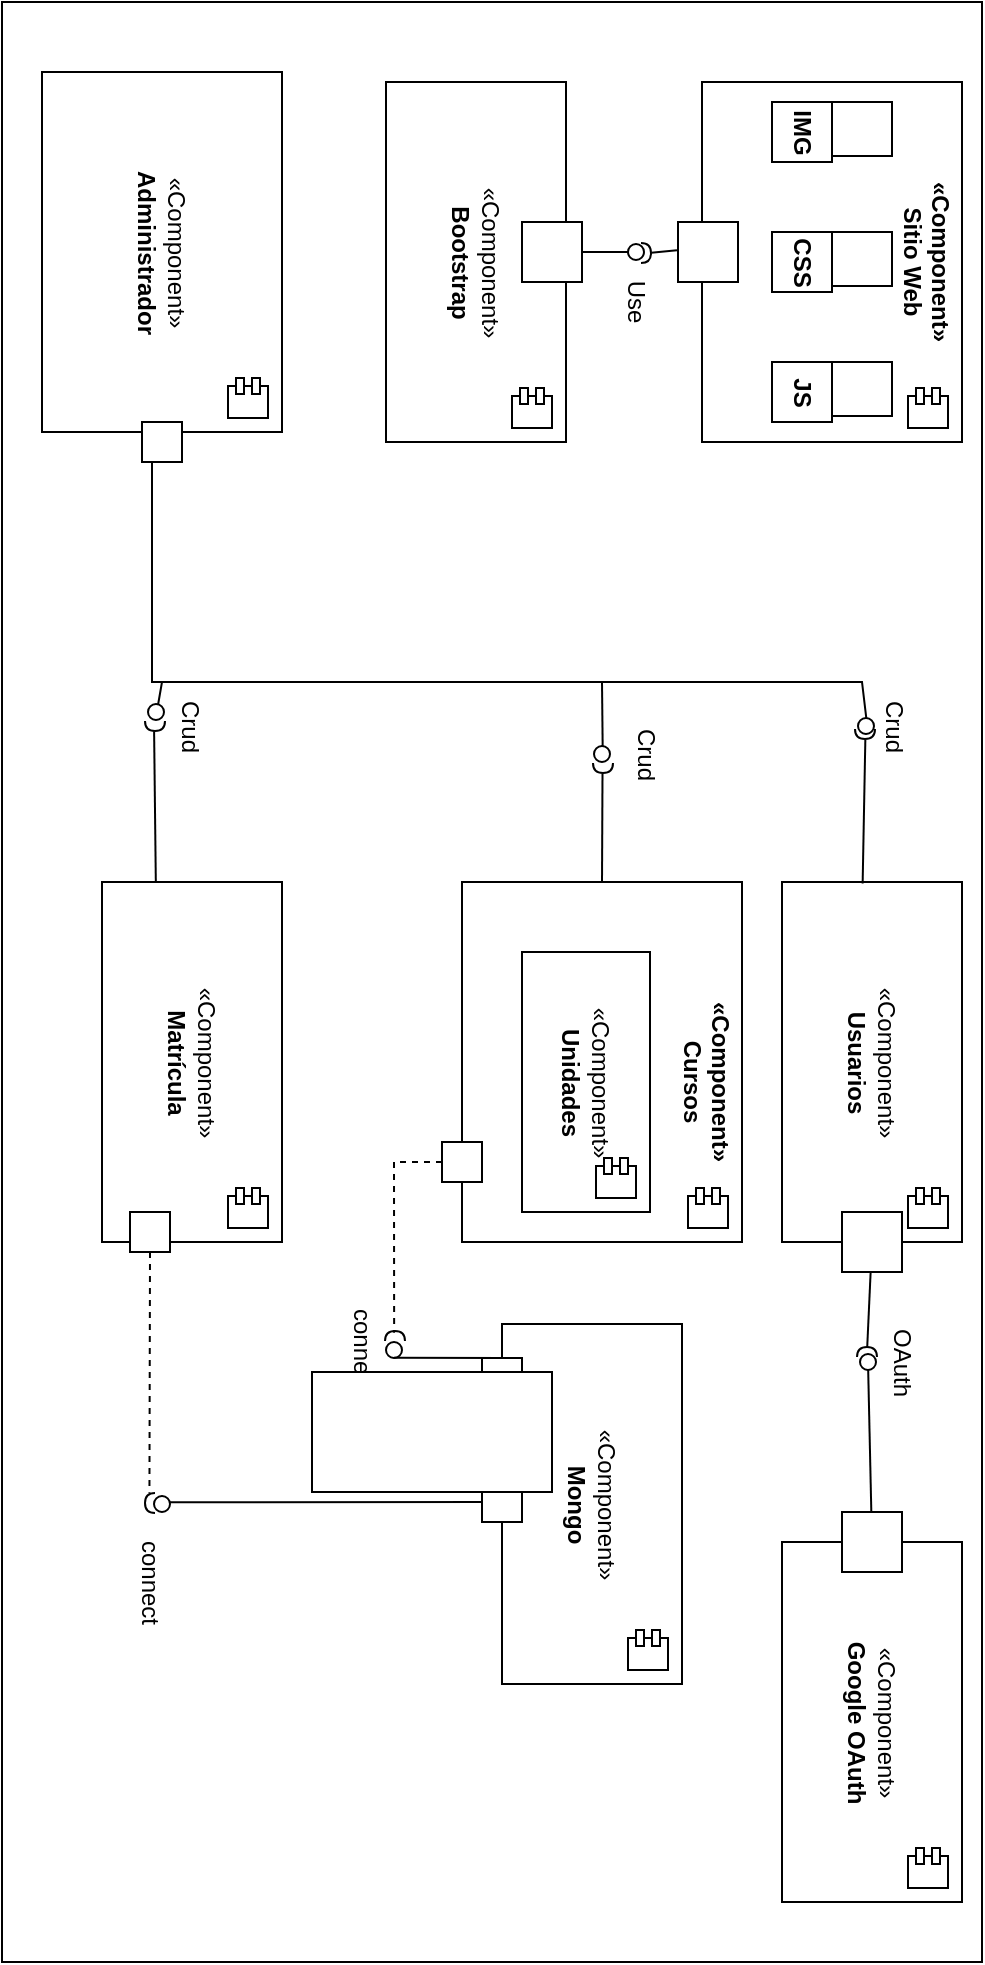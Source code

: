 <mxfile version="16.6.3" type="github">
  <diagram id="pwz0JC942aw1yv_xoSKJ" name="Page-1">
    <mxGraphModel dx="2031" dy="1189" grid="1" gridSize="10" guides="1" tooltips="1" connect="1" arrows="1" fold="1" page="1" pageScale="1" pageWidth="827" pageHeight="1169" math="0" shadow="0">
      <root>
        <mxCell id="0" />
        <mxCell id="1" parent="0" />
        <mxCell id="fkSn7j7sHyEuHpr40nKb-25" value="" style="rounded=0;whiteSpace=wrap;html=1;rotation=90;" vertex="1" parent="1">
          <mxGeometry x="-50" y="350" width="980" height="490" as="geometry" />
        </mxCell>
        <mxCell id="EURwnSzUpGYA48WqyLTf-1" value="" style="html=1;dropTarget=0;rotation=90;" parent="1" vertex="1">
          <mxGeometry x="520" y="170" width="180" height="130" as="geometry" />
        </mxCell>
        <mxCell id="EURwnSzUpGYA48WqyLTf-2" value="" style="shape=module;jettyWidth=8;jettyHeight=4;rotation=90;" parent="EURwnSzUpGYA48WqyLTf-1" vertex="1">
          <mxGeometry x="1" width="20" height="20" relative="1" as="geometry">
            <mxPoint x="-27" y="7" as="offset" />
          </mxGeometry>
        </mxCell>
        <mxCell id="EURwnSzUpGYA48WqyLTf-3" value="«Component»&lt;br&gt;&lt;b&gt;Usuarios&lt;/b&gt;" style="html=1;dropTarget=0;rotation=90;" parent="1" vertex="1">
          <mxGeometry x="540" y="590" width="180" height="90" as="geometry" />
        </mxCell>
        <mxCell id="EURwnSzUpGYA48WqyLTf-4" value="" style="shape=module;jettyWidth=8;jettyHeight=4;rotation=90;" parent="EURwnSzUpGYA48WqyLTf-3" vertex="1">
          <mxGeometry x="1" width="20" height="20" relative="1" as="geometry">
            <mxPoint x="-27" y="7" as="offset" />
          </mxGeometry>
        </mxCell>
        <mxCell id="EURwnSzUpGYA48WqyLTf-5" value="" style="html=1;dropTarget=0;rotation=90;" parent="1" vertex="1">
          <mxGeometry x="405" y="565" width="180" height="140" as="geometry" />
        </mxCell>
        <mxCell id="EURwnSzUpGYA48WqyLTf-6" value="" style="shape=module;jettyWidth=8;jettyHeight=4;rotation=90;" parent="EURwnSzUpGYA48WqyLTf-5" vertex="1">
          <mxGeometry x="1" width="20" height="20" relative="1" as="geometry">
            <mxPoint x="-27" y="7" as="offset" />
          </mxGeometry>
        </mxCell>
        <mxCell id="EURwnSzUpGYA48WqyLTf-14" value="" style="ellipse;html=1;fontSize=11;align=center;fillColor=none;points=[];aspect=fixed;resizable=0;verticalAlign=bottom;labelPosition=center;verticalLabelPosition=top;flipH=1;rotation=90;" parent="1" vertex="1">
          <mxGeometry x="624" y="781" width="8" height="8" as="geometry" />
        </mxCell>
        <mxCell id="EURwnSzUpGYA48WqyLTf-16" value="OAuth" style="text;html=1;align=center;verticalAlign=middle;resizable=0;points=[];autosize=1;strokeColor=none;fillColor=none;rotation=90;" parent="1" vertex="1">
          <mxGeometry x="620" y="775" width="50" height="20" as="geometry" />
        </mxCell>
        <mxCell id="EURwnSzUpGYA48WqyLTf-25" value="«Component»&lt;br&gt;&lt;b&gt;Matrícula&lt;/b&gt;" style="html=1;dropTarget=0;rotation=90;" parent="1" vertex="1">
          <mxGeometry x="200" y="590" width="180" height="90" as="geometry" />
        </mxCell>
        <mxCell id="EURwnSzUpGYA48WqyLTf-26" value="" style="shape=module;jettyWidth=8;jettyHeight=4;rotation=90;" parent="EURwnSzUpGYA48WqyLTf-25" vertex="1">
          <mxGeometry x="1" width="20" height="20" relative="1" as="geometry">
            <mxPoint x="-27" y="7" as="offset" />
          </mxGeometry>
        </mxCell>
        <mxCell id="C9Q3XTzdTyIVGIK0IBnI-1" value="«Component»&lt;br&gt;&lt;b&gt;Bootstrap&lt;/b&gt;" style="html=1;dropTarget=0;rotation=90;" parent="1" vertex="1">
          <mxGeometry x="342" y="190" width="180" height="90" as="geometry" />
        </mxCell>
        <mxCell id="C9Q3XTzdTyIVGIK0IBnI-2" value="" style="shape=module;jettyWidth=8;jettyHeight=4;rotation=90;" parent="C9Q3XTzdTyIVGIK0IBnI-1" vertex="1">
          <mxGeometry x="1" width="20" height="20" relative="1" as="geometry">
            <mxPoint x="-27" y="7" as="offset" />
          </mxGeometry>
        </mxCell>
        <mxCell id="C9Q3XTzdTyIVGIK0IBnI-3" value="«Component»&lt;br&gt;&lt;b&gt;Mongo&lt;/b&gt;" style="html=1;dropTarget=0;rotation=90;" parent="1" vertex="1">
          <mxGeometry x="400" y="811" width="180" height="90" as="geometry" />
        </mxCell>
        <mxCell id="C9Q3XTzdTyIVGIK0IBnI-4" value="" style="shape=module;jettyWidth=8;jettyHeight=4;rotation=90;" parent="C9Q3XTzdTyIVGIK0IBnI-3" vertex="1">
          <mxGeometry x="1" width="20" height="20" relative="1" as="geometry">
            <mxPoint x="-27" y="7" as="offset" />
          </mxGeometry>
        </mxCell>
        <mxCell id="C9Q3XTzdTyIVGIK0IBnI-11" value="" style="html=1;rounded=0;rotation=90;" parent="1" vertex="1">
          <mxGeometry x="259" y="710" width="20" height="20" as="geometry" />
        </mxCell>
        <mxCell id="C9Q3XTzdTyIVGIK0IBnI-17" value="" style="html=1;rounded=0;rotation=90;" parent="1" vertex="1">
          <mxGeometry x="435" y="845" width="20" height="20" as="geometry" />
        </mxCell>
        <mxCell id="C9Q3XTzdTyIVGIK0IBnI-23" value="" style="endArrow=none;html=1;rounded=0;align=center;verticalAlign=top;endFill=0;labelBackgroundColor=none;endSize=2;exitX=0.5;exitY=1;exitDx=0;exitDy=0;entryX=0.604;entryY=-0.007;entryDx=0;entryDy=0;entryPerimeter=0;" parent="1" source="C9Q3XTzdTyIVGIK0IBnI-17" target="C9Q3XTzdTyIVGIK0IBnI-28" edge="1">
          <mxGeometry relative="1" as="geometry">
            <mxPoint x="275" y="575" as="sourcePoint" />
            <mxPoint x="321" y="575" as="targetPoint" />
          </mxGeometry>
        </mxCell>
        <mxCell id="C9Q3XTzdTyIVGIK0IBnI-28" value="" style="ellipse;html=1;fontSize=11;align=center;fillColor=none;points=[];aspect=fixed;resizable=0;verticalAlign=bottom;labelPosition=center;verticalLabelPosition=top;flipH=1;rotation=90;" parent="1" vertex="1">
          <mxGeometry x="271" y="852" width="8" height="8" as="geometry" />
        </mxCell>
        <mxCell id="C9Q3XTzdTyIVGIK0IBnI-36" value="" style="html=1;rounded=0;rotation=90;" parent="1" vertex="1">
          <mxGeometry x="435" y="783" width="20" height="20" as="geometry" />
        </mxCell>
        <mxCell id="C9Q3XTzdTyIVGIK0IBnI-37" value="" style="endArrow=none;html=1;rounded=0;align=center;verticalAlign=top;endFill=0;labelBackgroundColor=none;endSize=2;exitX=0;exitY=0.5;exitDx=0;exitDy=0;entryX=0.02;entryY=0.496;entryDx=0;entryDy=0;entryPerimeter=0;" parent="1" source="C9Q3XTzdTyIVGIK0IBnI-36" target="C9Q3XTzdTyIVGIK0IBnI-38" edge="1">
          <mxGeometry relative="1" as="geometry">
            <mxPoint x="335" y="475" as="sourcePoint" />
            <mxPoint x="381" y="475" as="targetPoint" />
          </mxGeometry>
        </mxCell>
        <mxCell id="C9Q3XTzdTyIVGIK0IBnI-38" value="" style="ellipse;html=1;fontSize=11;align=center;fillColor=none;points=[];aspect=fixed;resizable=0;verticalAlign=bottom;labelPosition=center;verticalLabelPosition=top;flipH=1;rotation=90;" parent="1" vertex="1">
          <mxGeometry x="387" y="775" width="8" height="8" as="geometry" />
        </mxCell>
        <mxCell id="C9Q3XTzdTyIVGIK0IBnI-45" value="" style="html=1;rounded=0;rotation=90;" parent="1" vertex="1">
          <mxGeometry x="415" y="675" width="20" height="20" as="geometry" />
        </mxCell>
        <mxCell id="C9Q3XTzdTyIVGIK0IBnI-46" value="" style="endArrow=none;html=1;rounded=0;align=center;verticalAlign=top;endFill=0;labelBackgroundColor=none;endSize=2;exitX=0.5;exitY=1;exitDx=0;exitDy=0;entryX=0.829;entryY=0.543;entryDx=0;entryDy=0;entryPerimeter=0;dashed=1;" parent="1" source="C9Q3XTzdTyIVGIK0IBnI-45" target="C9Q3XTzdTyIVGIK0IBnI-47" edge="1">
          <mxGeometry relative="1" as="geometry">
            <mxPoint x="395" y="505" as="sourcePoint" />
            <mxPoint x="441" y="505" as="targetPoint" />
            <Array as="points">
              <mxPoint x="391" y="685" />
            </Array>
          </mxGeometry>
        </mxCell>
        <mxCell id="C9Q3XTzdTyIVGIK0IBnI-47" value="" style="shape=requiredInterface;html=1;fontSize=11;align=center;fillColor=none;points=[];aspect=fixed;resizable=0;verticalAlign=bottom;labelPosition=center;verticalLabelPosition=top;flipH=1;direction=east;rotation=90;" parent="1" vertex="1">
          <mxGeometry x="389" y="767" width="5" height="10" as="geometry" />
        </mxCell>
        <mxCell id="C9Q3XTzdTyIVGIK0IBnI-48" value="connect" style="text;html=1;align=center;verticalAlign=middle;resizable=0;points=[];autosize=1;strokeColor=none;fillColor=none;rotation=90;" parent="1" vertex="1">
          <mxGeometry x="345" y="769" width="60" height="20" as="geometry" />
        </mxCell>
        <mxCell id="C9Q3XTzdTyIVGIK0IBnI-16" value="" style="endArrow=none;html=1;rounded=0;align=center;verticalAlign=top;endFill=0;labelBackgroundColor=none;endSize=2;entryX=0.556;entryY=-0.011;entryDx=0;entryDy=0;entryPerimeter=0;dashed=1;exitX=1;exitY=0.5;exitDx=0;exitDy=0;" parent="1" source="C9Q3XTzdTyIVGIK0IBnI-11" target="C9Q3XTzdTyIVGIK0IBnI-24" edge="1">
          <mxGeometry relative="1" as="geometry">
            <mxPoint x="275" y="655" as="sourcePoint" />
            <mxPoint x="715" y="60" as="targetPoint" />
          </mxGeometry>
        </mxCell>
        <mxCell id="C9Q3XTzdTyIVGIK0IBnI-24" value="" style="shape=requiredInterface;html=1;fontSize=11;align=center;fillColor=none;points=[];aspect=fixed;resizable=0;verticalAlign=bottom;labelPosition=center;verticalLabelPosition=top;flipH=1;direction=south;rotation=90;" parent="1" vertex="1">
          <mxGeometry x="264" y="853" width="10" height="5" as="geometry" />
        </mxCell>
        <mxCell id="C9Q3XTzdTyIVGIK0IBnI-50" value="connect" style="text;html=1;align=center;verticalAlign=middle;resizable=0;points=[];autosize=1;strokeColor=none;fillColor=none;rotation=90;" parent="1" vertex="1">
          <mxGeometry x="239" y="885" width="60" height="20" as="geometry" />
        </mxCell>
        <mxCell id="KGvkGtp63Ctycs8mEQUX-1" value="«Component»&lt;br&gt;&lt;b&gt;Google OAuth&lt;/b&gt;" style="html=1;dropTarget=0;rotation=90;" parent="1" vertex="1">
          <mxGeometry x="540" y="920" width="180" height="90" as="geometry" />
        </mxCell>
        <mxCell id="KGvkGtp63Ctycs8mEQUX-2" value="" style="shape=module;jettyWidth=8;jettyHeight=4;rotation=90;" parent="KGvkGtp63Ctycs8mEQUX-1" vertex="1">
          <mxGeometry x="1" width="20" height="20" relative="1" as="geometry">
            <mxPoint x="-27" y="7" as="offset" />
          </mxGeometry>
        </mxCell>
        <mxCell id="EURwnSzUpGYA48WqyLTf-12" value="" style="html=1;rounded=0;rotation=90;" parent="1" vertex="1">
          <mxGeometry x="615" y="860" width="30" height="30" as="geometry" />
        </mxCell>
        <mxCell id="EURwnSzUpGYA48WqyLTf-13" value="" style="endArrow=none;html=1;rounded=0;align=center;verticalAlign=top;endFill=0;labelBackgroundColor=none;endSize=2;" parent="1" source="EURwnSzUpGYA48WqyLTf-12" target="EURwnSzUpGYA48WqyLTf-14" edge="1">
          <mxGeometry relative="1" as="geometry" />
        </mxCell>
        <mxCell id="EURwnSzUpGYA48WqyLTf-9" value="" style="html=1;rounded=0;rotation=90;" parent="1" vertex="1">
          <mxGeometry x="615" y="710" width="30" height="30" as="geometry" />
        </mxCell>
        <mxCell id="EURwnSzUpGYA48WqyLTf-10" value="" style="endArrow=none;html=1;rounded=0;align=center;verticalAlign=top;endFill=0;labelBackgroundColor=none;endSize=2;" parent="1" source="EURwnSzUpGYA48WqyLTf-9" target="EURwnSzUpGYA48WqyLTf-11" edge="1">
          <mxGeometry relative="1" as="geometry" />
        </mxCell>
        <mxCell id="EURwnSzUpGYA48WqyLTf-11" value="" style="shape=requiredInterface;html=1;fontSize=11;align=center;fillColor=none;points=[];aspect=fixed;resizable=0;verticalAlign=bottom;labelPosition=center;verticalLabelPosition=top;flipH=1;direction=east;rotation=90;" parent="1" vertex="1">
          <mxGeometry x="625" y="775" width="5" height="10" as="geometry" />
        </mxCell>
        <mxCell id="KGvkGtp63Ctycs8mEQUX-5" value="«Component»&#xa;Cursos" style="text;align=center;fontStyle=1;verticalAlign=middle;spacingLeft=3;spacingRight=3;strokeColor=none;rotatable=0;points=[[0,0.5],[1,0.5]];portConstraint=eastwest;rotation=90;" parent="1" vertex="1">
          <mxGeometry x="508" y="632" width="80" height="26" as="geometry" />
        </mxCell>
        <mxCell id="KGvkGtp63Ctycs8mEQUX-8" value="«Component»&lt;br&gt;&lt;b&gt;Unidades&lt;/b&gt;" style="html=1;dropTarget=0;rotation=90;" parent="1" vertex="1">
          <mxGeometry x="422" y="613" width="130" height="64" as="geometry" />
        </mxCell>
        <mxCell id="KGvkGtp63Ctycs8mEQUX-9" value="" style="shape=module;jettyWidth=8;jettyHeight=4;rotation=90;" parent="KGvkGtp63Ctycs8mEQUX-8" vertex="1">
          <mxGeometry x="1" width="20" height="20" relative="1" as="geometry">
            <mxPoint x="-27" y="7" as="offset" />
          </mxGeometry>
        </mxCell>
        <mxCell id="KGvkGtp63Ctycs8mEQUX-11" value="" style="html=1;rounded=0;rotation=90;" parent="1" vertex="1">
          <mxGeometry x="455" y="215" width="30" height="30" as="geometry" />
        </mxCell>
        <mxCell id="KGvkGtp63Ctycs8mEQUX-12" value="" style="html=1;rounded=0;rotation=90;" parent="1" vertex="1">
          <mxGeometry x="533" y="215" width="30" height="30" as="geometry" />
        </mxCell>
        <mxCell id="KGvkGtp63Ctycs8mEQUX-14" value="" style="ellipse;html=1;fontSize=11;align=center;fillColor=none;points=[];aspect=fixed;resizable=0;verticalAlign=bottom;labelPosition=center;verticalLabelPosition=top;flipH=1;rotation=90;" parent="1" vertex="1">
          <mxGeometry x="508" y="226" width="8" height="8" as="geometry" />
        </mxCell>
        <mxCell id="KGvkGtp63Ctycs8mEQUX-15" value="" style="endArrow=none;html=1;rounded=0;align=center;verticalAlign=top;endFill=0;labelBackgroundColor=none;endSize=2;exitX=0.5;exitY=0;exitDx=0;exitDy=0;" parent="1" source="KGvkGtp63Ctycs8mEQUX-11" target="KGvkGtp63Ctycs8mEQUX-14" edge="1">
          <mxGeometry relative="1" as="geometry">
            <mxPoint x="485" y="230" as="sourcePoint" />
            <mxPoint x="525" y="230" as="targetPoint" />
            <Array as="points" />
          </mxGeometry>
        </mxCell>
        <mxCell id="KGvkGtp63Ctycs8mEQUX-16" value="" style="shape=requiredInterface;html=1;fontSize=11;align=center;fillColor=none;points=[];aspect=fixed;resizable=0;verticalAlign=bottom;labelPosition=center;verticalLabelPosition=top;flipH=1;direction=north;rotation=90;" parent="1" vertex="1">
          <mxGeometry x="512" y="228" width="10" height="5" as="geometry" />
        </mxCell>
        <mxCell id="KGvkGtp63Ctycs8mEQUX-18" value="" style="endArrow=none;html=1;rounded=0;align=center;verticalAlign=top;endFill=0;labelBackgroundColor=none;endSize=2;exitX=0.5;exitY=0;exitDx=0;exitDy=0;entryX=0.5;entryY=1;entryDx=0;entryDy=0;" parent="1" target="KGvkGtp63Ctycs8mEQUX-12" edge="1">
          <mxGeometry relative="1" as="geometry">
            <mxPoint x="533" y="229" as="sourcePoint" />
            <mxPoint x="567" y="229" as="targetPoint" />
          </mxGeometry>
        </mxCell>
        <mxCell id="KGvkGtp63Ctycs8mEQUX-19" value="Use" style="text;html=1;strokeColor=none;fillColor=none;align=center;verticalAlign=middle;whiteSpace=wrap;rounded=0;rotation=90;" parent="1" vertex="1">
          <mxGeometry x="482" y="240" width="60" height="30" as="geometry" />
        </mxCell>
        <mxCell id="KGvkGtp63Ctycs8mEQUX-21" value="" style="endArrow=none;html=1;rounded=0;exitX=1.021;exitY=0.508;exitDx=0;exitDy=0;exitPerimeter=0;entryX=0.471;entryY=1.017;entryDx=0;entryDy=0;entryPerimeter=0;" parent="1" source="KGvkGtp63Ctycs8mEQUX-16" target="KGvkGtp63Ctycs8mEQUX-12" edge="1">
          <mxGeometry width="50" height="50" relative="1" as="geometry">
            <mxPoint x="495" y="225" as="sourcePoint" />
            <mxPoint x="545" y="275" as="targetPoint" />
          </mxGeometry>
        </mxCell>
        <mxCell id="KGvkGtp63Ctycs8mEQUX-22" value="«Component»&#xa;Sitio Web" style="text;align=center;fontStyle=1;verticalAlign=middle;spacingLeft=3;spacingRight=3;strokeColor=none;rotatable=0;points=[[0,0.5],[1,0.5]];portConstraint=eastwest;rotation=90;" parent="1" vertex="1">
          <mxGeometry x="618" y="222" width="80" height="26" as="geometry" />
        </mxCell>
        <mxCell id="KGvkGtp63Ctycs8mEQUX-27" value="«Component»&lt;br&gt;&lt;b&gt;Administrador&lt;/b&gt;" style="html=1;dropTarget=0;rotation=90;" parent="1" vertex="1">
          <mxGeometry x="185" y="170" width="180" height="120" as="geometry" />
        </mxCell>
        <mxCell id="KGvkGtp63Ctycs8mEQUX-28" value="" style="shape=module;jettyWidth=8;jettyHeight=4;rotation=90;" parent="KGvkGtp63Ctycs8mEQUX-27" vertex="1">
          <mxGeometry x="1" width="20" height="20" relative="1" as="geometry">
            <mxPoint x="-27" y="7" as="offset" />
          </mxGeometry>
        </mxCell>
        <mxCell id="KGvkGtp63Ctycs8mEQUX-29" value="" style="html=1;rounded=0;rotation=90;" parent="1" vertex="1">
          <mxGeometry x="265" y="315" width="20" height="20" as="geometry" />
        </mxCell>
        <mxCell id="KGvkGtp63Ctycs8mEQUX-32" value="IMG" style="shape=folder;fontStyle=1;tabWidth=80;tabHeight=30;tabPosition=left;html=1;boundedLbl=1;rotation=90;" parent="1" vertex="1">
          <mxGeometry x="595" y="140" width="30" height="60" as="geometry" />
        </mxCell>
        <mxCell id="KGvkGtp63Ctycs8mEQUX-33" value="CSS" style="shape=folder;fontStyle=1;tabWidth=80;tabHeight=30;tabPosition=left;html=1;boundedLbl=1;rotation=90;" parent="1" vertex="1">
          <mxGeometry x="595" y="205" width="30" height="60" as="geometry" />
        </mxCell>
        <mxCell id="KGvkGtp63Ctycs8mEQUX-34" value="JS" style="shape=folder;fontStyle=1;tabWidth=80;tabHeight=30;tabPosition=left;html=1;boundedLbl=1;rotation=90;" parent="1" vertex="1">
          <mxGeometry x="595" y="270" width="30" height="60" as="geometry" />
        </mxCell>
        <mxCell id="fkSn7j7sHyEuHpr40nKb-1" value="" style="endArrow=none;html=1;rounded=0;" edge="1" parent="1">
          <mxGeometry width="50" height="50" relative="1" as="geometry">
            <mxPoint x="495" y="445" as="sourcePoint" />
            <mxPoint x="623" y="445" as="targetPoint" />
            <Array as="points">
              <mxPoint x="623" y="445" />
            </Array>
          </mxGeometry>
        </mxCell>
        <mxCell id="fkSn7j7sHyEuHpr40nKb-2" value="" style="endArrow=none;html=1;rounded=0;exitX=1;exitY=0.75;exitDx=0;exitDy=0;" edge="1" parent="1" source="KGvkGtp63Ctycs8mEQUX-29">
          <mxGeometry width="50" height="50" relative="1" as="geometry">
            <mxPoint x="295" y="395" as="sourcePoint" />
            <mxPoint x="495" y="445" as="targetPoint" />
            <Array as="points">
              <mxPoint x="270" y="445" />
              <mxPoint x="495" y="445" />
            </Array>
          </mxGeometry>
        </mxCell>
        <mxCell id="fkSn7j7sHyEuHpr40nKb-5" value="" style="endArrow=none;html=1;rounded=0;entryX=-0.002;entryY=0.701;entryDx=0;entryDy=0;entryPerimeter=0;exitX=1.034;exitY=0.455;exitDx=0;exitDy=0;exitPerimeter=0;" edge="1" parent="1" source="fkSn7j7sHyEuHpr40nKb-6" target="EURwnSzUpGYA48WqyLTf-25">
          <mxGeometry width="50" height="50" relative="1" as="geometry">
            <mxPoint x="272" y="465" as="sourcePoint" />
            <mxPoint x="321" y="519" as="targetPoint" />
          </mxGeometry>
        </mxCell>
        <mxCell id="fkSn7j7sHyEuHpr40nKb-6" value="" style="shape=requiredInterface;html=1;fontSize=11;align=center;fillColor=none;points=[];aspect=fixed;resizable=0;verticalAlign=bottom;labelPosition=center;verticalLabelPosition=top;flipH=1;direction=west;rotation=90;" vertex="1" parent="1">
          <mxGeometry x="269" y="462" width="5" height="10" as="geometry" />
        </mxCell>
        <mxCell id="fkSn7j7sHyEuHpr40nKb-7" value="" style="shape=requiredInterface;html=1;fontSize=11;align=center;fillColor=none;points=[];aspect=fixed;resizable=0;verticalAlign=bottom;labelPosition=center;verticalLabelPosition=top;flipH=1;direction=west;rotation=90;" vertex="1" parent="1">
          <mxGeometry x="493" y="483" width="5" height="10" as="geometry" />
        </mxCell>
        <mxCell id="fkSn7j7sHyEuHpr40nKb-8" value="" style="endArrow=none;html=1;rounded=0;entryX=0;entryY=0.5;entryDx=0;entryDy=0;exitX=1.061;exitY=0.475;exitDx=0;exitDy=0;exitPerimeter=0;" edge="1" parent="1" source="fkSn7j7sHyEuHpr40nKb-7" target="EURwnSzUpGYA48WqyLTf-5">
          <mxGeometry width="50" height="50" relative="1" as="geometry">
            <mxPoint x="425" y="465" as="sourcePoint" />
            <mxPoint x="475" y="515" as="targetPoint" />
          </mxGeometry>
        </mxCell>
        <mxCell id="fkSn7j7sHyEuHpr40nKb-10" value="" style="shape=requiredInterface;html=1;fontSize=11;align=center;fillColor=none;points=[];aspect=fixed;resizable=0;verticalAlign=bottom;labelPosition=center;verticalLabelPosition=top;flipH=1;direction=west;rotation=90;" vertex="1" parent="1">
          <mxGeometry x="624" y="466" width="5" height="10" as="geometry" />
        </mxCell>
        <mxCell id="fkSn7j7sHyEuHpr40nKb-11" value="" style="endArrow=none;html=1;rounded=0;entryX=1.067;entryY=0.517;entryDx=0;entryDy=0;entryPerimeter=0;exitX=0.004;exitY=0.552;exitDx=0;exitDy=0;exitPerimeter=0;" edge="1" parent="1" source="EURwnSzUpGYA48WqyLTf-3" target="fkSn7j7sHyEuHpr40nKb-10">
          <mxGeometry width="50" height="50" relative="1" as="geometry">
            <mxPoint x="585" y="485" as="sourcePoint" />
            <mxPoint x="635" y="535" as="targetPoint" />
          </mxGeometry>
        </mxCell>
        <mxCell id="fkSn7j7sHyEuHpr40nKb-13" value="" style="ellipse;html=1;fontSize=11;align=center;fillColor=none;points=[];aspect=fixed;resizable=0;verticalAlign=bottom;labelPosition=center;verticalLabelPosition=top;flipH=1;rotation=90;" vertex="1" parent="1">
          <mxGeometry x="268" y="456" width="8" height="8" as="geometry" />
        </mxCell>
        <mxCell id="fkSn7j7sHyEuHpr40nKb-15" value="" style="endArrow=none;html=1;rounded=0;exitX=0.982;exitY=0.366;exitDx=0;exitDy=0;exitPerimeter=0;" edge="1" parent="1" source="fkSn7j7sHyEuHpr40nKb-13">
          <mxGeometry width="50" height="50" relative="1" as="geometry">
            <mxPoint x="235" y="435" as="sourcePoint" />
            <mxPoint x="285" y="445" as="targetPoint" />
            <Array as="points">
              <mxPoint x="275" y="445" />
            </Array>
          </mxGeometry>
        </mxCell>
        <mxCell id="fkSn7j7sHyEuHpr40nKb-16" value="" style="endArrow=none;html=1;rounded=0;entryX=0.991;entryY=0.458;entryDx=0;entryDy=0;entryPerimeter=0;" edge="1" parent="1" target="fkSn7j7sHyEuHpr40nKb-17">
          <mxGeometry width="50" height="50" relative="1" as="geometry">
            <mxPoint x="495" y="445" as="sourcePoint" />
            <mxPoint x="535" y="435" as="targetPoint" />
          </mxGeometry>
        </mxCell>
        <mxCell id="fkSn7j7sHyEuHpr40nKb-17" value="" style="ellipse;html=1;fontSize=11;align=center;fillColor=none;points=[];aspect=fixed;resizable=0;verticalAlign=bottom;labelPosition=center;verticalLabelPosition=top;flipH=1;rotation=90;" vertex="1" parent="1">
          <mxGeometry x="491" y="477" width="8" height="8" as="geometry" />
        </mxCell>
        <mxCell id="fkSn7j7sHyEuHpr40nKb-18" value="" style="ellipse;html=1;fontSize=11;align=center;fillColor=none;points=[];aspect=fixed;resizable=0;verticalAlign=bottom;labelPosition=center;verticalLabelPosition=top;flipH=1;rotation=90;" vertex="1" parent="1">
          <mxGeometry x="623" y="463" width="8" height="8" as="geometry" />
        </mxCell>
        <mxCell id="fkSn7j7sHyEuHpr40nKb-19" value="" style="endArrow=none;html=1;rounded=0;entryX=0.995;entryY=0.481;entryDx=0;entryDy=0;entryPerimeter=0;" edge="1" parent="1" target="fkSn7j7sHyEuHpr40nKb-18">
          <mxGeometry width="50" height="50" relative="1" as="geometry">
            <mxPoint x="615" y="445" as="sourcePoint" />
            <mxPoint x="645" y="425" as="targetPoint" />
            <Array as="points">
              <mxPoint x="625" y="445" />
            </Array>
          </mxGeometry>
        </mxCell>
        <mxCell id="fkSn7j7sHyEuHpr40nKb-21" value="Crud" style="text;html=1;align=center;verticalAlign=middle;resizable=0;points=[];autosize=1;strokeColor=none;fillColor=none;rotation=90;" vertex="1" parent="1">
          <mxGeometry x="497" y="471" width="40" height="20" as="geometry" />
        </mxCell>
        <mxCell id="fkSn7j7sHyEuHpr40nKb-22" value="Crud" style="text;html=1;align=center;verticalAlign=middle;resizable=0;points=[];autosize=1;strokeColor=none;fillColor=none;rotation=90;" vertex="1" parent="1">
          <mxGeometry x="269" y="457" width="40" height="20" as="geometry" />
        </mxCell>
        <mxCell id="fkSn7j7sHyEuHpr40nKb-23" value="Crud" style="text;html=1;align=center;verticalAlign=middle;resizable=0;points=[];autosize=1;strokeColor=none;fillColor=none;rotation=90;" vertex="1" parent="1">
          <mxGeometry x="621" y="457" width="40" height="20" as="geometry" />
        </mxCell>
        <mxCell id="fkSn7j7sHyEuHpr40nKb-27" value="" style="whiteSpace=wrap;html=1;" vertex="1" parent="1">
          <mxGeometry x="350" y="790" width="120" height="60" as="geometry" />
        </mxCell>
      </root>
    </mxGraphModel>
  </diagram>
</mxfile>
